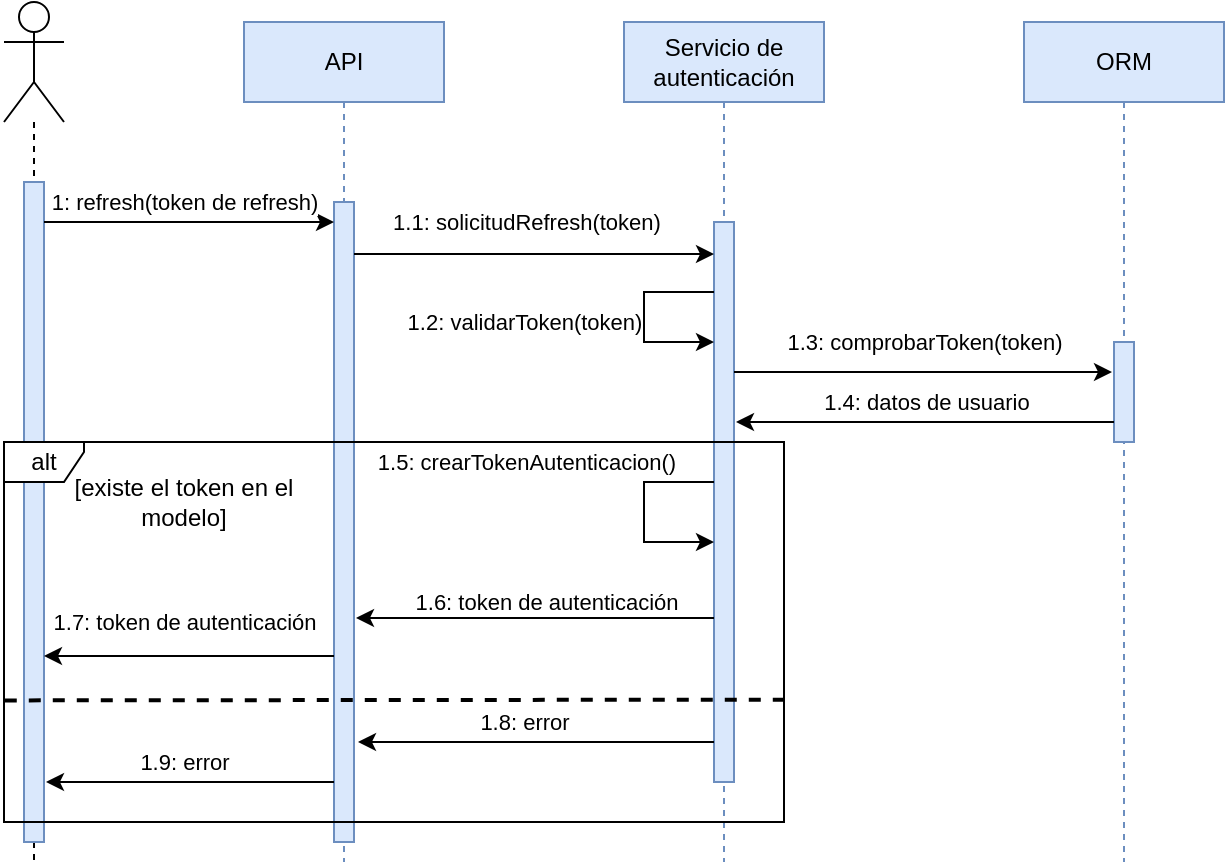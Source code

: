 <mxfile>
    <diagram id="TQFV_ZYHpwarfMyc25AP" name="Page-1">
        <mxGraphModel dx="548" dy="860" grid="1" gridSize="10" guides="1" tooltips="1" connect="1" arrows="1" fold="1" page="1" pageScale="1" pageWidth="827" pageHeight="1169" math="0" shadow="0">
            <root>
                <mxCell id="0"/>
                <mxCell id="1" parent="0"/>
                <mxCell id="YmfHAs4OdKaFVAlsUWCm-1" value="" style="shape=umlLifeline;participant=umlActor;perimeter=lifelinePerimeter;whiteSpace=wrap;html=1;container=1;collapsible=0;recursiveResize=0;verticalAlign=top;spacingTop=36;outlineConnect=0;size=60;" parent="1" vertex="1">
                    <mxGeometry x="130" y="150" width="30" height="430" as="geometry"/>
                </mxCell>
                <mxCell id="YmfHAs4OdKaFVAlsUWCm-5" value="" style="html=1;points=[];perimeter=orthogonalPerimeter;fillColor=#dae8fc;strokeColor=#6c8ebf;" parent="YmfHAs4OdKaFVAlsUWCm-1" vertex="1">
                    <mxGeometry x="10" y="90" width="10" height="330" as="geometry"/>
                </mxCell>
                <mxCell id="YmfHAs4OdKaFVAlsUWCm-2" value="API" style="shape=umlLifeline;perimeter=lifelinePerimeter;whiteSpace=wrap;html=1;container=1;collapsible=0;recursiveResize=0;outlineConnect=0;fillColor=#dae8fc;strokeColor=#6c8ebf;" parent="1" vertex="1">
                    <mxGeometry x="250" y="160" width="100" height="420" as="geometry"/>
                </mxCell>
                <mxCell id="YmfHAs4OdKaFVAlsUWCm-6" value="" style="html=1;points=[];perimeter=orthogonalPerimeter;fillColor=#dae8fc;strokeColor=#6c8ebf;" parent="YmfHAs4OdKaFVAlsUWCm-2" vertex="1">
                    <mxGeometry x="45" y="90" width="10" height="320" as="geometry"/>
                </mxCell>
                <mxCell id="YmfHAs4OdKaFVAlsUWCm-3" value="&lt;div&gt;Servicio de autenticación&lt;/div&gt;" style="shape=umlLifeline;perimeter=lifelinePerimeter;whiteSpace=wrap;html=1;container=1;collapsible=0;recursiveResize=0;outlineConnect=0;fillColor=#dae8fc;strokeColor=#6c8ebf;" parent="1" vertex="1">
                    <mxGeometry x="440" y="160" width="100" height="420" as="geometry"/>
                </mxCell>
                <mxCell id="YmfHAs4OdKaFVAlsUWCm-8" value="" style="html=1;points=[];perimeter=orthogonalPerimeter;fillColor=#dae8fc;strokeColor=#6c8ebf;" parent="YmfHAs4OdKaFVAlsUWCm-3" vertex="1">
                    <mxGeometry x="45" y="100" width="10" height="280" as="geometry"/>
                </mxCell>
                <mxCell id="YmfHAs4OdKaFVAlsUWCm-12" style="edgeStyle=orthogonalEdgeStyle;rounded=0;orthogonalLoop=1;jettySize=auto;html=1;" parent="YmfHAs4OdKaFVAlsUWCm-3" edge="1">
                    <mxGeometry relative="1" as="geometry">
                        <mxPoint x="45" y="135" as="sourcePoint"/>
                        <mxPoint x="45" y="160" as="targetPoint"/>
                        <Array as="points">
                            <mxPoint x="10" y="135"/>
                            <mxPoint x="10" y="160"/>
                            <mxPoint x="45" y="160"/>
                        </Array>
                    </mxGeometry>
                </mxCell>
                <mxCell id="YmfHAs4OdKaFVAlsUWCm-23" value="1.2: validarToken(token)" style="edgeLabel;html=1;align=center;verticalAlign=middle;resizable=0;points=[];" parent="YmfHAs4OdKaFVAlsUWCm-12" vertex="1" connectable="0">
                    <mxGeometry x="-0.203" y="1" relative="1" as="geometry">
                        <mxPoint x="-61" y="12" as="offset"/>
                    </mxGeometry>
                </mxCell>
                <mxCell id="YmfHAs4OdKaFVAlsUWCm-18" style="edgeStyle=orthogonalEdgeStyle;rounded=0;orthogonalLoop=1;jettySize=auto;html=1;" parent="YmfHAs4OdKaFVAlsUWCm-3" edge="1">
                    <mxGeometry relative="1" as="geometry">
                        <mxPoint x="45" y="230" as="sourcePoint"/>
                        <mxPoint x="45" y="260" as="targetPoint"/>
                        <Array as="points">
                            <mxPoint x="45" y="230"/>
                            <mxPoint x="10" y="230"/>
                            <mxPoint x="10" y="260"/>
                            <mxPoint x="45" y="260"/>
                        </Array>
                    </mxGeometry>
                </mxCell>
                <mxCell id="YmfHAs4OdKaFVAlsUWCm-26" value="1.5: crearTokenAutenticacion()" style="edgeLabel;html=1;align=center;verticalAlign=middle;resizable=0;points=[];" parent="YmfHAs4OdKaFVAlsUWCm-18" vertex="1" connectable="0">
                    <mxGeometry x="-0.369" y="1" relative="1" as="geometry">
                        <mxPoint x="-63" y="-11" as="offset"/>
                    </mxGeometry>
                </mxCell>
                <mxCell id="YmfHAs4OdKaFVAlsUWCm-4" value="ORM" style="shape=umlLifeline;perimeter=lifelinePerimeter;whiteSpace=wrap;html=1;container=1;collapsible=0;recursiveResize=0;outlineConnect=0;fillColor=#dae8fc;strokeColor=#6c8ebf;" parent="1" vertex="1">
                    <mxGeometry x="640" y="160" width="100" height="420" as="geometry"/>
                </mxCell>
                <mxCell id="YmfHAs4OdKaFVAlsUWCm-11" value="" style="html=1;points=[];perimeter=orthogonalPerimeter;fillColor=#dae8fc;strokeColor=#6c8ebf;" parent="YmfHAs4OdKaFVAlsUWCm-4" vertex="1">
                    <mxGeometry x="45" y="160" width="10" height="50" as="geometry"/>
                </mxCell>
                <mxCell id="YmfHAs4OdKaFVAlsUWCm-7" style="edgeStyle=orthogonalEdgeStyle;rounded=0;orthogonalLoop=1;jettySize=auto;html=1;" parent="1" source="YmfHAs4OdKaFVAlsUWCm-5" edge="1">
                    <mxGeometry relative="1" as="geometry">
                        <mxPoint x="295" y="260" as="targetPoint"/>
                        <Array as="points">
                            <mxPoint x="295" y="260"/>
                        </Array>
                    </mxGeometry>
                </mxCell>
                <mxCell id="YmfHAs4OdKaFVAlsUWCm-21" value="1: refresh(token de refresh)" style="edgeLabel;html=1;align=center;verticalAlign=middle;resizable=0;points=[];" parent="YmfHAs4OdKaFVAlsUWCm-7" vertex="1" connectable="0">
                    <mxGeometry x="0.237" y="-2" relative="1" as="geometry">
                        <mxPoint x="-20" y="-12" as="offset"/>
                    </mxGeometry>
                </mxCell>
                <mxCell id="YmfHAs4OdKaFVAlsUWCm-9" style="edgeStyle=orthogonalEdgeStyle;rounded=0;orthogonalLoop=1;jettySize=auto;html=1;" parent="1" source="YmfHAs4OdKaFVAlsUWCm-6" edge="1">
                    <mxGeometry relative="1" as="geometry">
                        <mxPoint x="485" y="276" as="targetPoint"/>
                        <Array as="points">
                            <mxPoint x="380" y="276"/>
                            <mxPoint x="380" y="276"/>
                        </Array>
                    </mxGeometry>
                </mxCell>
                <mxCell id="YmfHAs4OdKaFVAlsUWCm-22" value="1.1: solicitudRefresh(token)" style="edgeLabel;html=1;align=center;verticalAlign=middle;resizable=0;points=[];" parent="YmfHAs4OdKaFVAlsUWCm-9" vertex="1" connectable="0">
                    <mxGeometry x="-0.316" y="-3" relative="1" as="geometry">
                        <mxPoint x="24" y="-19" as="offset"/>
                    </mxGeometry>
                </mxCell>
                <mxCell id="YmfHAs4OdKaFVAlsUWCm-14" style="edgeStyle=orthogonalEdgeStyle;rounded=0;orthogonalLoop=1;jettySize=auto;html=1;" parent="1" source="YmfHAs4OdKaFVAlsUWCm-8" edge="1">
                    <mxGeometry relative="1" as="geometry">
                        <mxPoint x="684" y="335" as="targetPoint"/>
                        <Array as="points">
                            <mxPoint x="684" y="335"/>
                        </Array>
                    </mxGeometry>
                </mxCell>
                <mxCell id="YmfHAs4OdKaFVAlsUWCm-24" value="1.3: comprobarToken(token)" style="edgeLabel;html=1;align=center;verticalAlign=middle;resizable=0;points=[];" parent="YmfHAs4OdKaFVAlsUWCm-14" vertex="1" connectable="0">
                    <mxGeometry x="-0.783" y="-2" relative="1" as="geometry">
                        <mxPoint x="74" y="-17" as="offset"/>
                    </mxGeometry>
                </mxCell>
                <mxCell id="YmfHAs4OdKaFVAlsUWCm-15" style="edgeStyle=orthogonalEdgeStyle;rounded=0;orthogonalLoop=1;jettySize=auto;html=1;" parent="1" source="YmfHAs4OdKaFVAlsUWCm-11" edge="1">
                    <mxGeometry relative="1" as="geometry">
                        <mxPoint x="496" y="360" as="targetPoint"/>
                        <Array as="points">
                            <mxPoint x="496" y="360"/>
                        </Array>
                    </mxGeometry>
                </mxCell>
                <mxCell id="YmfHAs4OdKaFVAlsUWCm-25" value="1.4: datos de usuario" style="edgeLabel;html=1;align=center;verticalAlign=middle;resizable=0;points=[];" parent="YmfHAs4OdKaFVAlsUWCm-15" vertex="1" connectable="0">
                    <mxGeometry x="0.224" y="-2" relative="1" as="geometry">
                        <mxPoint x="21" y="-8" as="offset"/>
                    </mxGeometry>
                </mxCell>
                <mxCell id="YmfHAs4OdKaFVAlsUWCm-19" style="edgeStyle=orthogonalEdgeStyle;rounded=0;orthogonalLoop=1;jettySize=auto;html=1;" parent="1" edge="1">
                    <mxGeometry relative="1" as="geometry">
                        <mxPoint x="485" y="458" as="sourcePoint"/>
                        <mxPoint x="306" y="458" as="targetPoint"/>
                        <Array as="points">
                            <mxPoint x="306" y="458"/>
                        </Array>
                    </mxGeometry>
                </mxCell>
                <mxCell id="YmfHAs4OdKaFVAlsUWCm-27" value="1.6: token de autenticación" style="edgeLabel;html=1;align=center;verticalAlign=middle;resizable=0;points=[];" parent="YmfHAs4OdKaFVAlsUWCm-19" vertex="1" connectable="0">
                    <mxGeometry x="-0.378" y="3" relative="1" as="geometry">
                        <mxPoint x="-29" y="-11" as="offset"/>
                    </mxGeometry>
                </mxCell>
                <mxCell id="YmfHAs4OdKaFVAlsUWCm-20" style="edgeStyle=orthogonalEdgeStyle;rounded=0;orthogonalLoop=1;jettySize=auto;html=1;" parent="1" source="YmfHAs4OdKaFVAlsUWCm-6" edge="1">
                    <mxGeometry relative="1" as="geometry">
                        <mxPoint x="150" y="477" as="targetPoint"/>
                        <Array as="points">
                            <mxPoint x="260" y="477"/>
                            <mxPoint x="260" y="477"/>
                        </Array>
                    </mxGeometry>
                </mxCell>
                <mxCell id="YmfHAs4OdKaFVAlsUWCm-28" value="1.7: token de autenticación" style="edgeLabel;html=1;align=center;verticalAlign=middle;resizable=0;points=[];" parent="YmfHAs4OdKaFVAlsUWCm-20" vertex="1" connectable="0">
                    <mxGeometry x="-0.142" relative="1" as="geometry">
                        <mxPoint x="-13" y="-17" as="offset"/>
                    </mxGeometry>
                </mxCell>
                <mxCell id="YmfHAs4OdKaFVAlsUWCm-29" style="edgeStyle=orthogonalEdgeStyle;rounded=0;orthogonalLoop=1;jettySize=auto;html=1;" parent="1" source="YmfHAs4OdKaFVAlsUWCm-8" edge="1">
                    <mxGeometry relative="1" as="geometry">
                        <mxPoint x="307" y="520" as="targetPoint"/>
                        <Array as="points">
                            <mxPoint x="307" y="520"/>
                        </Array>
                    </mxGeometry>
                </mxCell>
                <mxCell id="YmfHAs4OdKaFVAlsUWCm-30" value="1.8: error" style="edgeLabel;html=1;align=center;verticalAlign=middle;resizable=0;points=[];" parent="YmfHAs4OdKaFVAlsUWCm-29" vertex="1" connectable="0">
                    <mxGeometry x="0.346" y="1" relative="1" as="geometry">
                        <mxPoint x="25" y="-11" as="offset"/>
                    </mxGeometry>
                </mxCell>
                <mxCell id="YmfHAs4OdKaFVAlsUWCm-31" style="edgeStyle=orthogonalEdgeStyle;rounded=0;orthogonalLoop=1;jettySize=auto;html=1;" parent="1" source="YmfHAs4OdKaFVAlsUWCm-6" edge="1">
                    <mxGeometry relative="1" as="geometry">
                        <mxPoint x="151" y="540" as="targetPoint"/>
                        <Array as="points">
                            <mxPoint x="151" y="540"/>
                        </Array>
                    </mxGeometry>
                </mxCell>
                <mxCell id="YmfHAs4OdKaFVAlsUWCm-32" value="1.9: error" style="edgeLabel;html=1;align=center;verticalAlign=middle;resizable=0;points=[];" parent="YmfHAs4OdKaFVAlsUWCm-31" vertex="1" connectable="0">
                    <mxGeometry x="-0.239" y="-1" relative="1" as="geometry">
                        <mxPoint x="-20" y="-9" as="offset"/>
                    </mxGeometry>
                </mxCell>
                <mxCell id="YmfHAs4OdKaFVAlsUWCm-33" value="&lt;div&gt;alt&lt;/div&gt;" style="shape=umlFrame;whiteSpace=wrap;html=1;width=40;height=20;" parent="1" vertex="1">
                    <mxGeometry x="130" y="370" width="390" height="190" as="geometry"/>
                </mxCell>
                <mxCell id="YmfHAs4OdKaFVAlsUWCm-35" value="" style="endArrow=none;dashed=1;html=1;entryX=-0.001;entryY=0.68;entryDx=0;entryDy=0;entryPerimeter=0;exitX=1.001;exitY=0.678;exitDx=0;exitDy=0;exitPerimeter=0;strokeWidth=2;" parent="1" source="YmfHAs4OdKaFVAlsUWCm-33" target="YmfHAs4OdKaFVAlsUWCm-33" edge="1">
                    <mxGeometry width="50" height="50" relative="1" as="geometry">
                        <mxPoint x="50" y="510" as="sourcePoint"/>
                        <mxPoint x="168" y="620" as="targetPoint"/>
                    </mxGeometry>
                </mxCell>
                <mxCell id="YmfHAs4OdKaFVAlsUWCm-36" value="[existe el token en el modelo]" style="text;html=1;strokeColor=none;fillColor=none;align=center;verticalAlign=middle;whiteSpace=wrap;rounded=0;" parent="1" vertex="1">
                    <mxGeometry x="150" y="390" width="140" height="20" as="geometry"/>
                </mxCell>
            </root>
        </mxGraphModel>
    </diagram>
</mxfile>